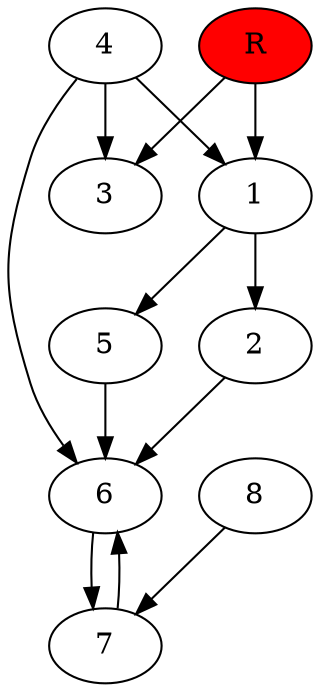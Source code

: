 digraph prb19628 {
	1
	2
	3
	4
	5
	6
	7
	8
	R [fillcolor="#ff0000" style=filled]
	1 -> 2
	1 -> 5
	2 -> 6
	4 -> 1
	4 -> 3
	4 -> 6
	5 -> 6
	6 -> 7
	7 -> 6
	8 -> 7
	R -> 1
	R -> 3
}
